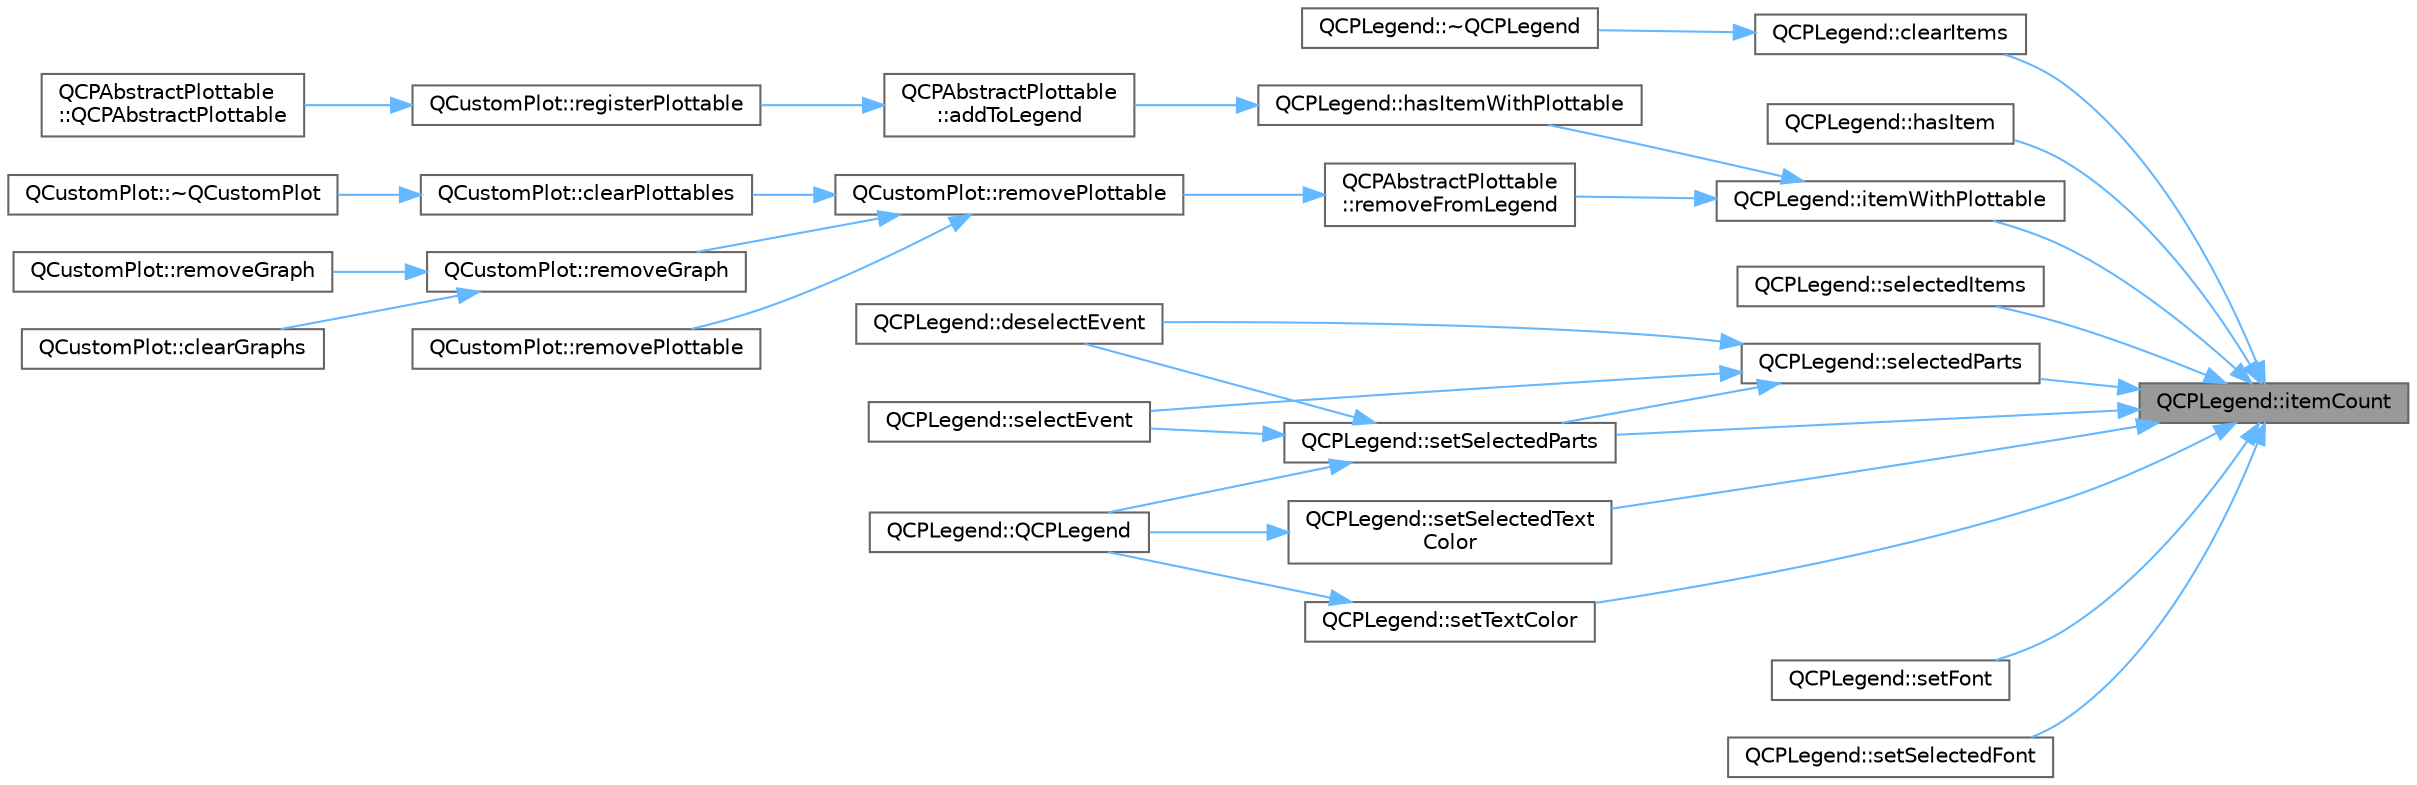 digraph "QCPLegend::itemCount"
{
 // LATEX_PDF_SIZE
  bgcolor="transparent";
  edge [fontname=Helvetica,fontsize=10,labelfontname=Helvetica,labelfontsize=10];
  node [fontname=Helvetica,fontsize=10,shape=box,height=0.2,width=0.4];
  rankdir="RL";
  Node1 [label="QCPLegend::itemCount",height=0.2,width=0.4,color="gray40", fillcolor="grey60", style="filled", fontcolor="black",tooltip=" "];
  Node1 -> Node2 [dir="back",color="steelblue1",style="solid"];
  Node2 [label="QCPLegend::clearItems",height=0.2,width=0.4,color="grey40", fillcolor="white", style="filled",URL="$class_q_c_p_legend.html#a24795c7250eb5214fcea16b7217b4dfb",tooltip=" "];
  Node2 -> Node3 [dir="back",color="steelblue1",style="solid"];
  Node3 [label="QCPLegend::~QCPLegend",height=0.2,width=0.4,color="grey40", fillcolor="white", style="filled",URL="$class_q_c_p_legend.html#a52b305572e20f4e7cb37e945e2b9bec0",tooltip=" "];
  Node1 -> Node4 [dir="back",color="steelblue1",style="solid"];
  Node4 [label="QCPLegend::hasItem",height=0.2,width=0.4,color="grey40", fillcolor="white", style="filled",URL="$class_q_c_p_legend.html#ad0f698e33db454a6c103b5206740e599",tooltip=" "];
  Node1 -> Node5 [dir="back",color="steelblue1",style="solid"];
  Node5 [label="QCPLegend::itemWithPlottable",height=0.2,width=0.4,color="grey40", fillcolor="white", style="filled",URL="$class_q_c_p_legend.html#a91e790002d8bf15a20628a8e8841e397",tooltip=" "];
  Node5 -> Node6 [dir="back",color="steelblue1",style="solid"];
  Node6 [label="QCPLegend::hasItemWithPlottable",height=0.2,width=0.4,color="grey40", fillcolor="white", style="filled",URL="$class_q_c_p_legend.html#a4b90a442af871582df85c2bc13f91e88",tooltip=" "];
  Node6 -> Node7 [dir="back",color="steelblue1",style="solid"];
  Node7 [label="QCPAbstractPlottable\l::addToLegend",height=0.2,width=0.4,color="grey40", fillcolor="white", style="filled",URL="$class_q_c_p_abstract_plottable.html#aa64e93cb5b606d8110d2cc0a349bb30f",tooltip=" "];
  Node7 -> Node8 [dir="back",color="steelblue1",style="solid"];
  Node8 [label="QCustomPlot::registerPlottable",height=0.2,width=0.4,color="grey40", fillcolor="white", style="filled",URL="$class_q_custom_plot.html#aeba7733bb9fadfb5a375b3f40de9e58a",tooltip=" "];
  Node8 -> Node9 [dir="back",color="steelblue1",style="solid"];
  Node9 [label="QCPAbstractPlottable\l::QCPAbstractPlottable",height=0.2,width=0.4,color="grey40", fillcolor="white", style="filled",URL="$class_q_c_p_abstract_plottable.html#af78a036e40db6f53a31abadc5323715a",tooltip=" "];
  Node5 -> Node10 [dir="back",color="steelblue1",style="solid"];
  Node10 [label="QCPAbstractPlottable\l::removeFromLegend",height=0.2,width=0.4,color="grey40", fillcolor="white", style="filled",URL="$class_q_c_p_abstract_plottable.html#a3cc235007e2343a65ad4f463767e0e20",tooltip=" "];
  Node10 -> Node11 [dir="back",color="steelblue1",style="solid"];
  Node11 [label="QCustomPlot::removePlottable",height=0.2,width=0.4,color="grey40", fillcolor="white", style="filled",URL="$class_q_custom_plot.html#af3dafd56884208474f311d6226513ab2",tooltip=" "];
  Node11 -> Node12 [dir="back",color="steelblue1",style="solid"];
  Node12 [label="QCustomPlot::clearPlottables",height=0.2,width=0.4,color="grey40", fillcolor="white", style="filled",URL="$class_q_custom_plot.html#a9a409bb3201878adb7ffba1c89c4e004",tooltip=" "];
  Node12 -> Node13 [dir="back",color="steelblue1",style="solid"];
  Node13 [label="QCustomPlot::~QCustomPlot",height=0.2,width=0.4,color="grey40", fillcolor="white", style="filled",URL="$class_q_custom_plot.html#a75d9b6f599dcae706e45efd425c5499e",tooltip=" "];
  Node11 -> Node14 [dir="back",color="steelblue1",style="solid"];
  Node14 [label="QCustomPlot::removeGraph",height=0.2,width=0.4,color="grey40", fillcolor="white", style="filled",URL="$class_q_custom_plot.html#a903561be895fb6528a770d66ac5e6713",tooltip=" "];
  Node14 -> Node15 [dir="back",color="steelblue1",style="solid"];
  Node15 [label="QCustomPlot::clearGraphs",height=0.2,width=0.4,color="grey40", fillcolor="white", style="filled",URL="$class_q_custom_plot.html#ab0f3abff2d2f7df3668b5836f39207fa",tooltip=" "];
  Node14 -> Node16 [dir="back",color="steelblue1",style="solid"];
  Node16 [label="QCustomPlot::removeGraph",height=0.2,width=0.4,color="grey40", fillcolor="white", style="filled",URL="$class_q_custom_plot.html#a9554b3d2d5b10c0f884bd4010b6c192c",tooltip=" "];
  Node11 -> Node17 [dir="back",color="steelblue1",style="solid"];
  Node17 [label="QCustomPlot::removePlottable",height=0.2,width=0.4,color="grey40", fillcolor="white", style="filled",URL="$class_q_custom_plot.html#afc210e0021480f8119bccf37839dbcc8",tooltip=" "];
  Node1 -> Node18 [dir="back",color="steelblue1",style="solid"];
  Node18 [label="QCPLegend::selectedItems",height=0.2,width=0.4,color="grey40", fillcolor="white", style="filled",URL="$class_q_c_p_legend.html#ac7d9e567d5c551e09cd9bcc4306c5532",tooltip=" "];
  Node1 -> Node19 [dir="back",color="steelblue1",style="solid"];
  Node19 [label="QCPLegend::selectedParts",height=0.2,width=0.4,color="grey40", fillcolor="white", style="filled",URL="$class_q_c_p_legend.html#a3efbf879f6936ec337690985e567dc6f",tooltip=" "];
  Node19 -> Node20 [dir="back",color="steelblue1",style="solid"];
  Node20 [label="QCPLegend::deselectEvent",height=0.2,width=0.4,color="grey40", fillcolor="white", style="filled",URL="$class_q_c_p_legend.html#ac2066837f7ebc32a5b15434cdca5b176",tooltip=" "];
  Node19 -> Node21 [dir="back",color="steelblue1",style="solid"];
  Node21 [label="QCPLegend::selectEvent",height=0.2,width=0.4,color="grey40", fillcolor="white", style="filled",URL="$class_q_c_p_legend.html#a71f54a05c3e5b1a1ade1864422cd642e",tooltip=" "];
  Node19 -> Node22 [dir="back",color="steelblue1",style="solid"];
  Node22 [label="QCPLegend::setSelectedParts",height=0.2,width=0.4,color="grey40", fillcolor="white", style="filled",URL="$class_q_c_p_legend.html#a2aee309bb5c2a794b1987f3fc97f8ad8",tooltip=" "];
  Node22 -> Node20 [dir="back",color="steelblue1",style="solid"];
  Node22 -> Node23 [dir="back",color="steelblue1",style="solid"];
  Node23 [label="QCPLegend::QCPLegend",height=0.2,width=0.4,color="grey40", fillcolor="white", style="filled",URL="$class_q_c_p_legend.html#a0001a456989bd07ea378883651fabd72",tooltip=" "];
  Node22 -> Node21 [dir="back",color="steelblue1",style="solid"];
  Node1 -> Node24 [dir="back",color="steelblue1",style="solid"];
  Node24 [label="QCPLegend::setFont",height=0.2,width=0.4,color="grey40", fillcolor="white", style="filled",URL="$class_q_c_p_legend.html#aa4cda8499e3cb0f3be415edc02984c73",tooltip=" "];
  Node1 -> Node25 [dir="back",color="steelblue1",style="solid"];
  Node25 [label="QCPLegend::setSelectedFont",height=0.2,width=0.4,color="grey40", fillcolor="white", style="filled",URL="$class_q_c_p_legend.html#ab580a01c3c0a239374ed66c29edf5ad2",tooltip=" "];
  Node1 -> Node22 [dir="back",color="steelblue1",style="solid"];
  Node1 -> Node26 [dir="back",color="steelblue1",style="solid"];
  Node26 [label="QCPLegend::setSelectedText\lColor",height=0.2,width=0.4,color="grey40", fillcolor="white", style="filled",URL="$class_q_c_p_legend.html#a7674dfc7a1f30e1abd1018c0ed45e0bc",tooltip=" "];
  Node26 -> Node23 [dir="back",color="steelblue1",style="solid"];
  Node1 -> Node27 [dir="back",color="steelblue1",style="solid"];
  Node27 [label="QCPLegend::setTextColor",height=0.2,width=0.4,color="grey40", fillcolor="white", style="filled",URL="$class_q_c_p_legend.html#ae1eb239ff4a4632fe1b6c3e668d845c6",tooltip=" "];
  Node27 -> Node23 [dir="back",color="steelblue1",style="solid"];
}
